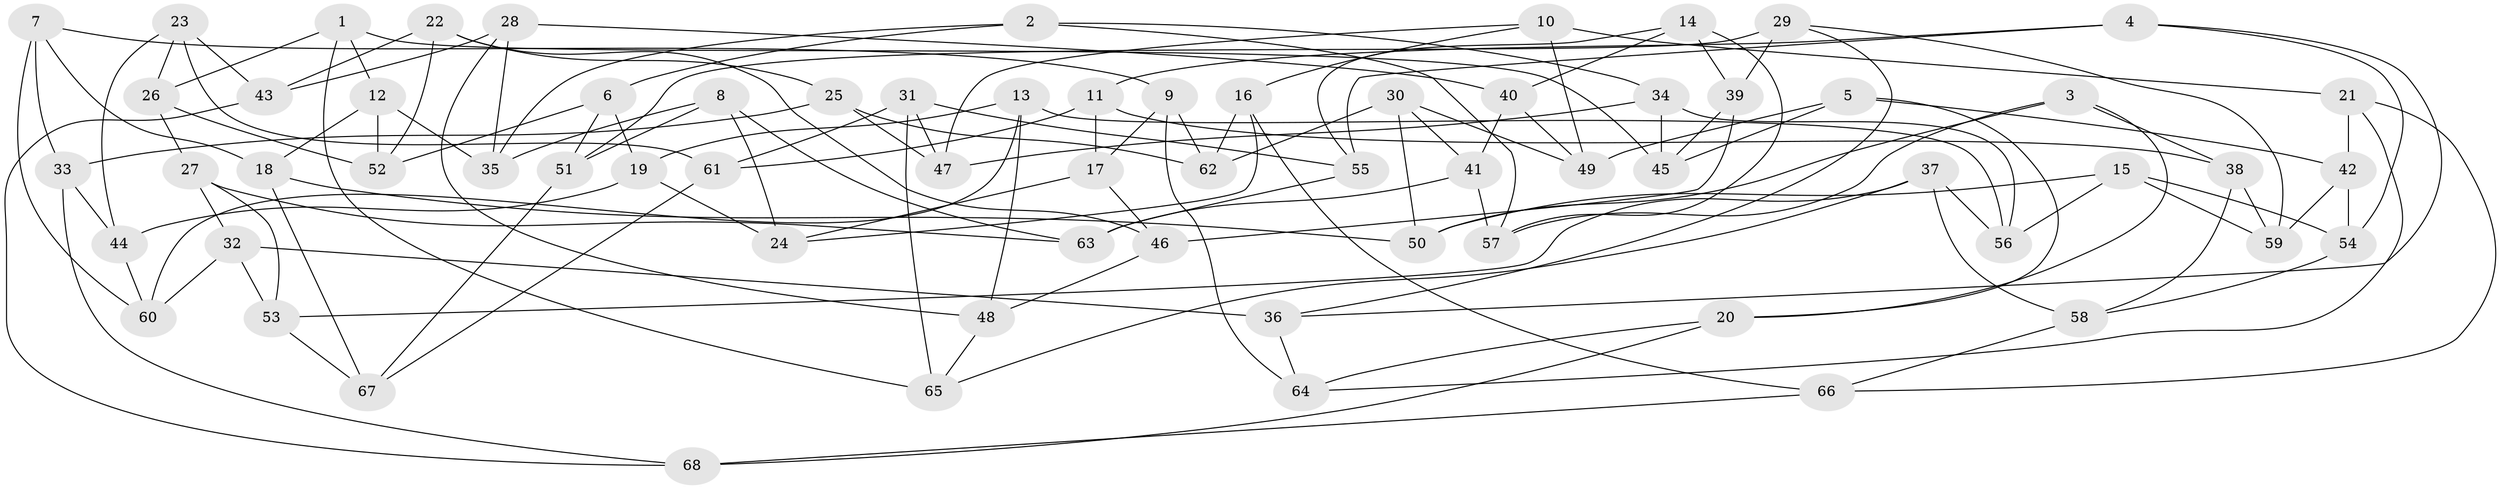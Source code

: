 // coarse degree distribution, {6: 0.6, 4: 0.3, 5: 0.1}
// Generated by graph-tools (version 1.1) at 2025/24/03/03/25 07:24:24]
// undirected, 68 vertices, 136 edges
graph export_dot {
graph [start="1"]
  node [color=gray90,style=filled];
  1;
  2;
  3;
  4;
  5;
  6;
  7;
  8;
  9;
  10;
  11;
  12;
  13;
  14;
  15;
  16;
  17;
  18;
  19;
  20;
  21;
  22;
  23;
  24;
  25;
  26;
  27;
  28;
  29;
  30;
  31;
  32;
  33;
  34;
  35;
  36;
  37;
  38;
  39;
  40;
  41;
  42;
  43;
  44;
  45;
  46;
  47;
  48;
  49;
  50;
  51;
  52;
  53;
  54;
  55;
  56;
  57;
  58;
  59;
  60;
  61;
  62;
  63;
  64;
  65;
  66;
  67;
  68;
  1 -- 26;
  1 -- 45;
  1 -- 65;
  1 -- 12;
  2 -- 57;
  2 -- 34;
  2 -- 6;
  2 -- 35;
  3 -- 38;
  3 -- 57;
  3 -- 20;
  3 -- 50;
  4 -- 11;
  4 -- 36;
  4 -- 54;
  4 -- 55;
  5 -- 45;
  5 -- 49;
  5 -- 20;
  5 -- 42;
  6 -- 51;
  6 -- 19;
  6 -- 52;
  7 -- 18;
  7 -- 33;
  7 -- 9;
  7 -- 60;
  8 -- 24;
  8 -- 51;
  8 -- 35;
  8 -- 63;
  9 -- 62;
  9 -- 64;
  9 -- 17;
  10 -- 49;
  10 -- 21;
  10 -- 47;
  10 -- 16;
  11 -- 61;
  11 -- 38;
  11 -- 17;
  12 -- 35;
  12 -- 18;
  12 -- 52;
  13 -- 48;
  13 -- 60;
  13 -- 19;
  13 -- 56;
  14 -- 39;
  14 -- 55;
  14 -- 57;
  14 -- 40;
  15 -- 59;
  15 -- 54;
  15 -- 50;
  15 -- 56;
  16 -- 66;
  16 -- 24;
  16 -- 62;
  17 -- 46;
  17 -- 24;
  18 -- 50;
  18 -- 67;
  19 -- 24;
  19 -- 44;
  20 -- 64;
  20 -- 68;
  21 -- 66;
  21 -- 64;
  21 -- 42;
  22 -- 46;
  22 -- 43;
  22 -- 52;
  22 -- 25;
  23 -- 44;
  23 -- 26;
  23 -- 61;
  23 -- 43;
  25 -- 62;
  25 -- 33;
  25 -- 47;
  26 -- 27;
  26 -- 52;
  27 -- 63;
  27 -- 32;
  27 -- 53;
  28 -- 43;
  28 -- 35;
  28 -- 48;
  28 -- 40;
  29 -- 39;
  29 -- 51;
  29 -- 59;
  29 -- 36;
  30 -- 50;
  30 -- 49;
  30 -- 41;
  30 -- 62;
  31 -- 47;
  31 -- 65;
  31 -- 55;
  31 -- 61;
  32 -- 53;
  32 -- 36;
  32 -- 60;
  33 -- 44;
  33 -- 68;
  34 -- 47;
  34 -- 56;
  34 -- 45;
  36 -- 64;
  37 -- 65;
  37 -- 56;
  37 -- 58;
  37 -- 53;
  38 -- 59;
  38 -- 58;
  39 -- 46;
  39 -- 45;
  40 -- 41;
  40 -- 49;
  41 -- 57;
  41 -- 63;
  42 -- 54;
  42 -- 59;
  43 -- 68;
  44 -- 60;
  46 -- 48;
  48 -- 65;
  51 -- 67;
  53 -- 67;
  54 -- 58;
  55 -- 63;
  58 -- 66;
  61 -- 67;
  66 -- 68;
}

